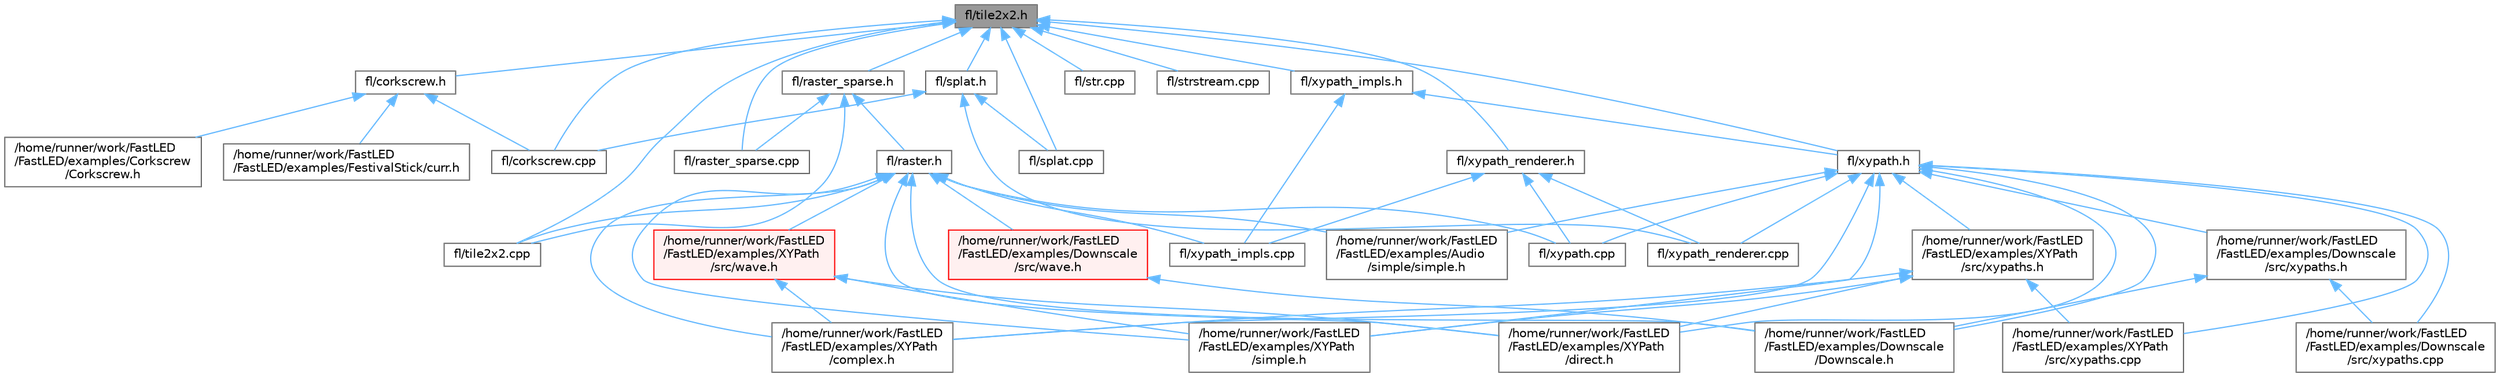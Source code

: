 digraph "fl/tile2x2.h"
{
 // INTERACTIVE_SVG=YES
 // LATEX_PDF_SIZE
  bgcolor="transparent";
  edge [fontname=Helvetica,fontsize=10,labelfontname=Helvetica,labelfontsize=10];
  node [fontname=Helvetica,fontsize=10,shape=box,height=0.2,width=0.4];
  Node1 [id="Node000001",label="fl/tile2x2.h",height=0.2,width=0.4,color="gray40", fillcolor="grey60", style="filled", fontcolor="black",tooltip=" "];
  Node1 -> Node2 [id="edge1_Node000001_Node000002",dir="back",color="steelblue1",style="solid",tooltip=" "];
  Node2 [id="Node000002",label="fl/corkscrew.cpp",height=0.2,width=0.4,color="grey40", fillcolor="white", style="filled",URL="$d3/d9b/corkscrew_8cpp.html",tooltip=" "];
  Node1 -> Node3 [id="edge2_Node000001_Node000003",dir="back",color="steelblue1",style="solid",tooltip=" "];
  Node3 [id="Node000003",label="fl/corkscrew.h",height=0.2,width=0.4,color="grey40", fillcolor="white", style="filled",URL="$d1/dd4/src_2fl_2corkscrew_8h.html",tooltip="Corkscrew LED strip projection and rendering."];
  Node3 -> Node4 [id="edge3_Node000003_Node000004",dir="back",color="steelblue1",style="solid",tooltip=" "];
  Node4 [id="Node000004",label="/home/runner/work/FastLED\l/FastLED/examples/Corkscrew\l/Corkscrew.h",height=0.2,width=0.4,color="grey40", fillcolor="white", style="filled",URL="$df/d40/examples_2_corkscrew_2corkscrew_8h.html",tooltip=" "];
  Node3 -> Node5 [id="edge4_Node000003_Node000005",dir="back",color="steelblue1",style="solid",tooltip=" "];
  Node5 [id="Node000005",label="/home/runner/work/FastLED\l/FastLED/examples/FestivalStick/curr.h",height=0.2,width=0.4,color="grey40", fillcolor="white", style="filled",URL="$d4/d06/curr_8h.html",tooltip=" "];
  Node3 -> Node2 [id="edge5_Node000003_Node000002",dir="back",color="steelblue1",style="solid",tooltip=" "];
  Node1 -> Node6 [id="edge6_Node000001_Node000006",dir="back",color="steelblue1",style="solid",tooltip=" "];
  Node6 [id="Node000006",label="fl/raster_sparse.cpp",height=0.2,width=0.4,color="grey40", fillcolor="white", style="filled",URL="$d7/d58/raster__sparse_8cpp.html",tooltip=" "];
  Node1 -> Node7 [id="edge7_Node000001_Node000007",dir="back",color="steelblue1",style="solid",tooltip=" "];
  Node7 [id="Node000007",label="fl/raster_sparse.h",height=0.2,width=0.4,color="grey40", fillcolor="white", style="filled",URL="$d4/df9/raster__sparse_8h.html",tooltip=" "];
  Node7 -> Node8 [id="edge8_Node000007_Node000008",dir="back",color="steelblue1",style="solid",tooltip=" "];
  Node8 [id="Node000008",label="fl/raster.h",height=0.2,width=0.4,color="grey40", fillcolor="white", style="filled",URL="$d1/d1e/raster_8h.html",tooltip=" "];
  Node8 -> Node9 [id="edge9_Node000008_Node000009",dir="back",color="steelblue1",style="solid",tooltip=" "];
  Node9 [id="Node000009",label="/home/runner/work/FastLED\l/FastLED/examples/Audio\l/simple/simple.h",height=0.2,width=0.4,color="grey40", fillcolor="white", style="filled",URL="$db/d49/_audio_2simple_2simple_8h.html",tooltip=" "];
  Node8 -> Node10 [id="edge10_Node000008_Node000010",dir="back",color="steelblue1",style="solid",tooltip=" "];
  Node10 [id="Node000010",label="/home/runner/work/FastLED\l/FastLED/examples/Downscale\l/Downscale.h",height=0.2,width=0.4,color="grey40", fillcolor="white", style="filled",URL="$d6/d1a/examples_2_downscale_2downscale_8h.html",tooltip=" "];
  Node8 -> Node11 [id="edge11_Node000008_Node000011",dir="back",color="steelblue1",style="solid",tooltip=" "];
  Node11 [id="Node000011",label="/home/runner/work/FastLED\l/FastLED/examples/Downscale\l/src/wave.h",height=0.2,width=0.4,color="red", fillcolor="#FFF0F0", style="filled",URL="$de/d79/examples_2_downscale_2src_2wave_8h.html",tooltip=" "];
  Node11 -> Node10 [id="edge12_Node000011_Node000010",dir="back",color="steelblue1",style="solid",tooltip=" "];
  Node8 -> Node13 [id="edge13_Node000008_Node000013",dir="back",color="steelblue1",style="solid",tooltip=" "];
  Node13 [id="Node000013",label="/home/runner/work/FastLED\l/FastLED/examples/XYPath\l/complex.h",height=0.2,width=0.4,color="grey40", fillcolor="white", style="filled",URL="$d7/d3b/complex_8h.html",tooltip=" "];
  Node8 -> Node14 [id="edge14_Node000008_Node000014",dir="back",color="steelblue1",style="solid",tooltip=" "];
  Node14 [id="Node000014",label="/home/runner/work/FastLED\l/FastLED/examples/XYPath\l/direct.h",height=0.2,width=0.4,color="grey40", fillcolor="white", style="filled",URL="$d6/daf/direct_8h.html",tooltip=" "];
  Node8 -> Node15 [id="edge15_Node000008_Node000015",dir="back",color="steelblue1",style="solid",tooltip=" "];
  Node15 [id="Node000015",label="/home/runner/work/FastLED\l/FastLED/examples/XYPath\l/simple.h",height=0.2,width=0.4,color="grey40", fillcolor="white", style="filled",URL="$d3/d52/_x_y_path_2simple_8h.html",tooltip=" "];
  Node8 -> Node16 [id="edge16_Node000008_Node000016",dir="back",color="steelblue1",style="solid",tooltip=" "];
  Node16 [id="Node000016",label="/home/runner/work/FastLED\l/FastLED/examples/XYPath\l/src/wave.h",height=0.2,width=0.4,color="red", fillcolor="#FFF0F0", style="filled",URL="$db/dd3/examples_2_x_y_path_2src_2wave_8h.html",tooltip=" "];
  Node16 -> Node13 [id="edge17_Node000016_Node000013",dir="back",color="steelblue1",style="solid",tooltip=" "];
  Node16 -> Node14 [id="edge18_Node000016_Node000014",dir="back",color="steelblue1",style="solid",tooltip=" "];
  Node16 -> Node15 [id="edge19_Node000016_Node000015",dir="back",color="steelblue1",style="solid",tooltip=" "];
  Node8 -> Node18 [id="edge20_Node000008_Node000018",dir="back",color="steelblue1",style="solid",tooltip=" "];
  Node18 [id="Node000018",label="fl/tile2x2.cpp",height=0.2,width=0.4,color="grey40", fillcolor="white", style="filled",URL="$db/d15/tile2x2_8cpp.html",tooltip=" "];
  Node8 -> Node19 [id="edge21_Node000008_Node000019",dir="back",color="steelblue1",style="solid",tooltip=" "];
  Node19 [id="Node000019",label="fl/xypath.cpp",height=0.2,width=0.4,color="grey40", fillcolor="white", style="filled",URL="$d4/d78/xypath_8cpp.html",tooltip=" "];
  Node8 -> Node20 [id="edge22_Node000008_Node000020",dir="back",color="steelblue1",style="solid",tooltip=" "];
  Node20 [id="Node000020",label="fl/xypath_impls.cpp",height=0.2,width=0.4,color="grey40", fillcolor="white", style="filled",URL="$d4/db1/xypath__impls_8cpp.html",tooltip=" "];
  Node7 -> Node6 [id="edge23_Node000007_Node000006",dir="back",color="steelblue1",style="solid",tooltip=" "];
  Node7 -> Node18 [id="edge24_Node000007_Node000018",dir="back",color="steelblue1",style="solid",tooltip=" "];
  Node1 -> Node21 [id="edge25_Node000001_Node000021",dir="back",color="steelblue1",style="solid",tooltip=" "];
  Node21 [id="Node000021",label="fl/splat.cpp",height=0.2,width=0.4,color="grey40", fillcolor="white", style="filled",URL="$da/dbe/splat_8cpp.html",tooltip=" "];
  Node1 -> Node22 [id="edge26_Node000001_Node000022",dir="back",color="steelblue1",style="solid",tooltip=" "];
  Node22 [id="Node000022",label="fl/splat.h",height=0.2,width=0.4,color="grey40", fillcolor="white", style="filled",URL="$d3/daf/splat_8h.html",tooltip=" "];
  Node22 -> Node2 [id="edge27_Node000022_Node000002",dir="back",color="steelblue1",style="solid",tooltip=" "];
  Node22 -> Node21 [id="edge28_Node000022_Node000021",dir="back",color="steelblue1",style="solid",tooltip=" "];
  Node22 -> Node23 [id="edge29_Node000022_Node000023",dir="back",color="steelblue1",style="solid",tooltip=" "];
  Node23 [id="Node000023",label="fl/xypath_renderer.cpp",height=0.2,width=0.4,color="grey40", fillcolor="white", style="filled",URL="$d2/d31/xypath__renderer_8cpp.html",tooltip=" "];
  Node1 -> Node24 [id="edge30_Node000001_Node000024",dir="back",color="steelblue1",style="solid",tooltip=" "];
  Node24 [id="Node000024",label="fl/str.cpp",height=0.2,width=0.4,color="grey40", fillcolor="white", style="filled",URL="$d1/d1f/str_8cpp.html",tooltip=" "];
  Node1 -> Node25 [id="edge31_Node000001_Node000025",dir="back",color="steelblue1",style="solid",tooltip=" "];
  Node25 [id="Node000025",label="fl/strstream.cpp",height=0.2,width=0.4,color="grey40", fillcolor="white", style="filled",URL="$d3/d80/strstream_8cpp.html",tooltip=" "];
  Node1 -> Node18 [id="edge32_Node000001_Node000018",dir="back",color="steelblue1",style="solid",tooltip=" "];
  Node1 -> Node26 [id="edge33_Node000001_Node000026",dir="back",color="steelblue1",style="solid",tooltip=" "];
  Node26 [id="Node000026",label="fl/xypath.h",height=0.2,width=0.4,color="grey40", fillcolor="white", style="filled",URL="$d5/df2/xypath_8h.html",tooltip=" "];
  Node26 -> Node9 [id="edge34_Node000026_Node000009",dir="back",color="steelblue1",style="solid",tooltip=" "];
  Node26 -> Node10 [id="edge35_Node000026_Node000010",dir="back",color="steelblue1",style="solid",tooltip=" "];
  Node26 -> Node27 [id="edge36_Node000026_Node000027",dir="back",color="steelblue1",style="solid",tooltip=" "];
  Node27 [id="Node000027",label="/home/runner/work/FastLED\l/FastLED/examples/Downscale\l/src/xypaths.cpp",height=0.2,width=0.4,color="grey40", fillcolor="white", style="filled",URL="$dd/d96/_downscale_2src_2xypaths_8cpp.html",tooltip=" "];
  Node26 -> Node28 [id="edge37_Node000026_Node000028",dir="back",color="steelblue1",style="solid",tooltip=" "];
  Node28 [id="Node000028",label="/home/runner/work/FastLED\l/FastLED/examples/Downscale\l/src/xypaths.h",height=0.2,width=0.4,color="grey40", fillcolor="white", style="filled",URL="$de/d75/_downscale_2src_2xypaths_8h.html",tooltip=" "];
  Node28 -> Node10 [id="edge38_Node000028_Node000010",dir="back",color="steelblue1",style="solid",tooltip=" "];
  Node28 -> Node27 [id="edge39_Node000028_Node000027",dir="back",color="steelblue1",style="solid",tooltip=" "];
  Node26 -> Node13 [id="edge40_Node000026_Node000013",dir="back",color="steelblue1",style="solid",tooltip=" "];
  Node26 -> Node14 [id="edge41_Node000026_Node000014",dir="back",color="steelblue1",style="solid",tooltip=" "];
  Node26 -> Node15 [id="edge42_Node000026_Node000015",dir="back",color="steelblue1",style="solid",tooltip=" "];
  Node26 -> Node29 [id="edge43_Node000026_Node000029",dir="back",color="steelblue1",style="solid",tooltip=" "];
  Node29 [id="Node000029",label="/home/runner/work/FastLED\l/FastLED/examples/XYPath\l/src/xypaths.cpp",height=0.2,width=0.4,color="grey40", fillcolor="white", style="filled",URL="$d8/d55/_x_y_path_2src_2xypaths_8cpp.html",tooltip=" "];
  Node26 -> Node30 [id="edge44_Node000026_Node000030",dir="back",color="steelblue1",style="solid",tooltip=" "];
  Node30 [id="Node000030",label="/home/runner/work/FastLED\l/FastLED/examples/XYPath\l/src/xypaths.h",height=0.2,width=0.4,color="grey40", fillcolor="white", style="filled",URL="$d7/d5e/_x_y_path_2src_2xypaths_8h.html",tooltip=" "];
  Node30 -> Node13 [id="edge45_Node000030_Node000013",dir="back",color="steelblue1",style="solid",tooltip=" "];
  Node30 -> Node14 [id="edge46_Node000030_Node000014",dir="back",color="steelblue1",style="solid",tooltip=" "];
  Node30 -> Node15 [id="edge47_Node000030_Node000015",dir="back",color="steelblue1",style="solid",tooltip=" "];
  Node30 -> Node29 [id="edge48_Node000030_Node000029",dir="back",color="steelblue1",style="solid",tooltip=" "];
  Node26 -> Node19 [id="edge49_Node000026_Node000019",dir="back",color="steelblue1",style="solid",tooltip=" "];
  Node26 -> Node23 [id="edge50_Node000026_Node000023",dir="back",color="steelblue1",style="solid",tooltip=" "];
  Node1 -> Node31 [id="edge51_Node000001_Node000031",dir="back",color="steelblue1",style="solid",tooltip=" "];
  Node31 [id="Node000031",label="fl/xypath_impls.h",height=0.2,width=0.4,color="grey40", fillcolor="white", style="filled",URL="$d8/d5f/xypath__impls_8h.html",tooltip=" "];
  Node31 -> Node26 [id="edge52_Node000031_Node000026",dir="back",color="steelblue1",style="solid",tooltip=" "];
  Node31 -> Node20 [id="edge53_Node000031_Node000020",dir="back",color="steelblue1",style="solid",tooltip=" "];
  Node1 -> Node32 [id="edge54_Node000001_Node000032",dir="back",color="steelblue1",style="solid",tooltip=" "];
  Node32 [id="Node000032",label="fl/xypath_renderer.h",height=0.2,width=0.4,color="grey40", fillcolor="white", style="filled",URL="$d2/d88/xypath__renderer_8h.html",tooltip=" "];
  Node32 -> Node19 [id="edge55_Node000032_Node000019",dir="back",color="steelblue1",style="solid",tooltip=" "];
  Node32 -> Node20 [id="edge56_Node000032_Node000020",dir="back",color="steelblue1",style="solid",tooltip=" "];
  Node32 -> Node23 [id="edge57_Node000032_Node000023",dir="back",color="steelblue1",style="solid",tooltip=" "];
}

